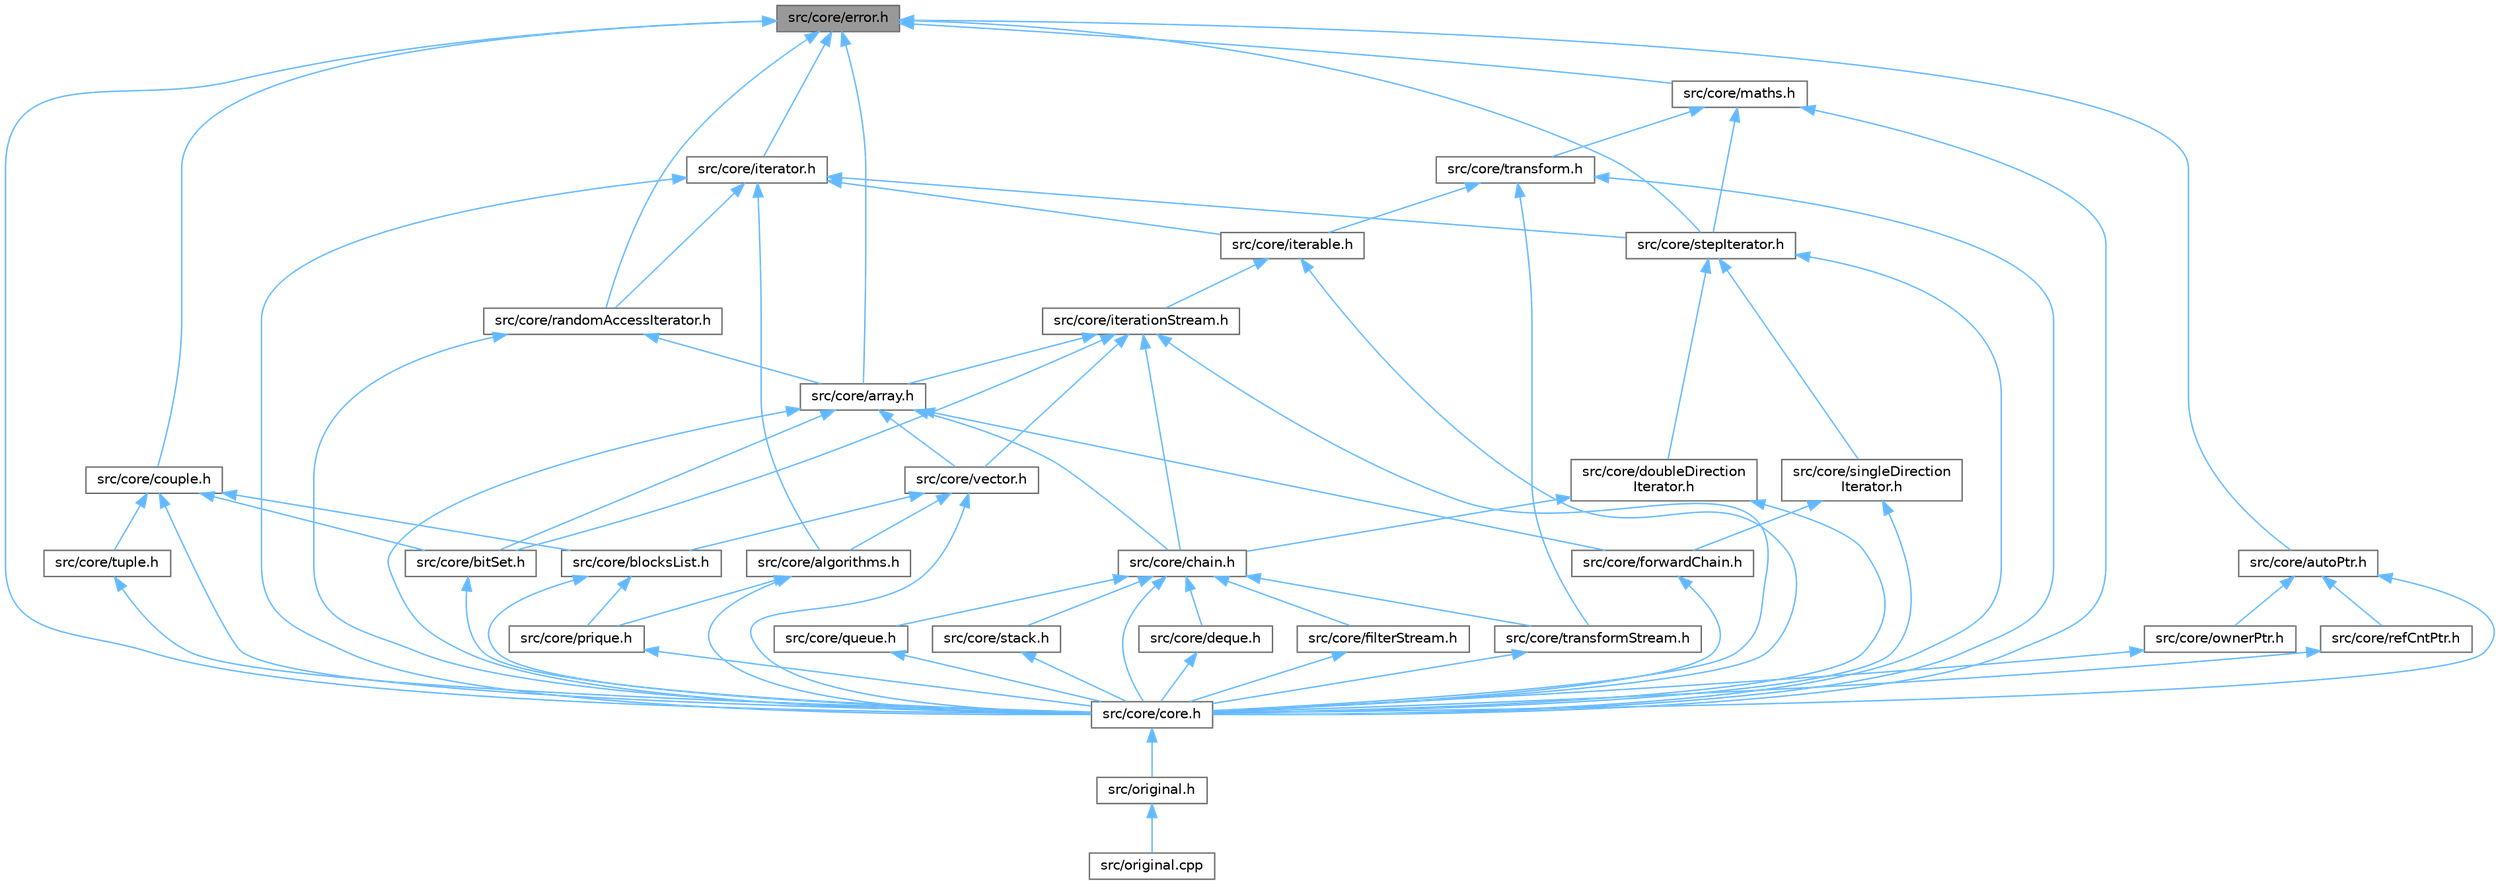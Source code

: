 digraph "src/core/error.h"
{
 // LATEX_PDF_SIZE
  bgcolor="transparent";
  edge [fontname=Helvetica,fontsize=10,labelfontname=Helvetica,labelfontsize=10];
  node [fontname=Helvetica,fontsize=10,shape=box,height=0.2,width=0.4];
  Node1 [id="Node000001",label="src/core/error.h",height=0.2,width=0.4,color="gray40", fillcolor="grey60", style="filled", fontcolor="black",tooltip="Custom exception classes and callback validation utilities."];
  Node1 -> Node2 [id="edge1_Node000001_Node000002",dir="back",color="steelblue1",style="solid",tooltip=" "];
  Node2 [id="Node000002",label="src/core/array.h",height=0.2,width=0.4,color="grey40", fillcolor="white", style="filled",URL="$array_8h.html",tooltip="Provides the array class for a fixed-size container with random access."];
  Node2 -> Node3 [id="edge2_Node000002_Node000003",dir="back",color="steelblue1",style="solid",tooltip=" "];
  Node3 [id="Node000003",label="src/core/bitSet.h",height=0.2,width=0.4,color="grey40", fillcolor="white", style="filled",URL="$bit_set_8h.html",tooltip="BitSet class declaration."];
  Node3 -> Node4 [id="edge3_Node000003_Node000004",dir="back",color="steelblue1",style="solid",tooltip=" "];
  Node4 [id="Node000004",label="src/core/core.h",height=0.2,width=0.4,color="grey40", fillcolor="white", style="filled",URL="$core_8h.html",tooltip="Core module header file."];
  Node4 -> Node5 [id="edge4_Node000004_Node000005",dir="back",color="steelblue1",style="solid",tooltip=" "];
  Node5 [id="Node000005",label="src/original.h",height=0.2,width=0.4,color="grey40", fillcolor="white", style="filled",URL="$original_8h.html",tooltip="Main header file for Original."];
  Node5 -> Node6 [id="edge5_Node000005_Node000006",dir="back",color="steelblue1",style="solid",tooltip=" "];
  Node6 [id="Node000006",label="src/original.cpp",height=0.2,width=0.4,color="grey40", fillcolor="white", style="filled",URL="$original_8cpp.html",tooltip="Original Library main file."];
  Node2 -> Node7 [id="edge6_Node000002_Node000007",dir="back",color="steelblue1",style="solid",tooltip=" "];
  Node7 [id="Node000007",label="src/core/chain.h",height=0.2,width=0.4,color="grey40", fillcolor="white", style="filled",URL="$chain_8h.html",tooltip="Non-cyclic doubly linked list implementation."];
  Node7 -> Node4 [id="edge7_Node000007_Node000004",dir="back",color="steelblue1",style="solid",tooltip=" "];
  Node7 -> Node8 [id="edge8_Node000007_Node000008",dir="back",color="steelblue1",style="solid",tooltip=" "];
  Node8 [id="Node000008",label="src/core/deque.h",height=0.2,width=0.4,color="grey40", fillcolor="white", style="filled",URL="$deque_8h.html",tooltip="Double-ended queue (deque) container adapter implementation."];
  Node8 -> Node4 [id="edge9_Node000008_Node000004",dir="back",color="steelblue1",style="solid",tooltip=" "];
  Node7 -> Node9 [id="edge10_Node000007_Node000009",dir="back",color="steelblue1",style="solid",tooltip=" "];
  Node9 [id="Node000009",label="src/core/filterStream.h",height=0.2,width=0.4,color="grey40", fillcolor="white", style="filled",URL="$filter_stream_8h.html",tooltip="Composite filter operations with logical chaining."];
  Node9 -> Node4 [id="edge11_Node000009_Node000004",dir="back",color="steelblue1",style="solid",tooltip=" "];
  Node7 -> Node10 [id="edge12_Node000007_Node000010",dir="back",color="steelblue1",style="solid",tooltip=" "];
  Node10 [id="Node000010",label="src/core/queue.h",height=0.2,width=0.4,color="grey40", fillcolor="white", style="filled",URL="$queue_8h.html",tooltip="Queue container adapter implementation."];
  Node10 -> Node4 [id="edge13_Node000010_Node000004",dir="back",color="steelblue1",style="solid",tooltip=" "];
  Node7 -> Node11 [id="edge14_Node000007_Node000011",dir="back",color="steelblue1",style="solid",tooltip=" "];
  Node11 [id="Node000011",label="src/core/stack.h",height=0.2,width=0.4,color="grey40", fillcolor="white", style="filled",URL="$stack_8h.html",tooltip="Stack container adapter implementation."];
  Node11 -> Node4 [id="edge15_Node000011_Node000004",dir="back",color="steelblue1",style="solid",tooltip=" "];
  Node7 -> Node12 [id="edge16_Node000007_Node000012",dir="back",color="steelblue1",style="solid",tooltip=" "];
  Node12 [id="Node000012",label="src/core/transformStream.h",height=0.2,width=0.4,color="grey40", fillcolor="white", style="filled",URL="$transform_stream_8h.html",tooltip="Transform pipeline composition and execution."];
  Node12 -> Node4 [id="edge17_Node000012_Node000004",dir="back",color="steelblue1",style="solid",tooltip=" "];
  Node2 -> Node4 [id="edge18_Node000002_Node000004",dir="back",color="steelblue1",style="solid",tooltip=" "];
  Node2 -> Node13 [id="edge19_Node000002_Node000013",dir="back",color="steelblue1",style="solid",tooltip=" "];
  Node13 [id="Node000013",label="src/core/forwardChain.h",height=0.2,width=0.4,color="grey40", fillcolor="white", style="filled",URL="$forward_chain_8h.html",tooltip="Non-cyclic singly linked list implementation."];
  Node13 -> Node4 [id="edge20_Node000013_Node000004",dir="back",color="steelblue1",style="solid",tooltip=" "];
  Node2 -> Node14 [id="edge21_Node000002_Node000014",dir="back",color="steelblue1",style="solid",tooltip=" "];
  Node14 [id="Node000014",label="src/core/vector.h",height=0.2,width=0.4,color="grey40", fillcolor="white", style="filled",URL="$vector_8h.html",tooltip="Dynamic array container with automatic resizing."];
  Node14 -> Node15 [id="edge22_Node000014_Node000015",dir="back",color="steelblue1",style="solid",tooltip=" "];
  Node15 [id="Node000015",label="src/core/algorithms.h",height=0.2,width=0.4,color="grey40", fillcolor="white", style="filled",URL="$algorithms_8h.html",tooltip="Standard algorithm implementations for iterator-based containers."];
  Node15 -> Node4 [id="edge23_Node000015_Node000004",dir="back",color="steelblue1",style="solid",tooltip=" "];
  Node15 -> Node16 [id="edge24_Node000015_Node000016",dir="back",color="steelblue1",style="solid",tooltip=" "];
  Node16 [id="Node000016",label="src/core/prique.h",height=0.2,width=0.4,color="grey40", fillcolor="white", style="filled",URL="$prique_8h.html",tooltip="Priority queue container implementation."];
  Node16 -> Node4 [id="edge25_Node000016_Node000004",dir="back",color="steelblue1",style="solid",tooltip=" "];
  Node14 -> Node17 [id="edge26_Node000014_Node000017",dir="back",color="steelblue1",style="solid",tooltip=" "];
  Node17 [id="Node000017",label="src/core/blocksList.h",height=0.2,width=0.4,color="grey40", fillcolor="white", style="filled",URL="$blocks_list_8h.html",tooltip="A block-based list implementation."];
  Node17 -> Node4 [id="edge27_Node000017_Node000004",dir="back",color="steelblue1",style="solid",tooltip=" "];
  Node17 -> Node16 [id="edge28_Node000017_Node000016",dir="back",color="steelblue1",style="solid",tooltip=" "];
  Node14 -> Node4 [id="edge29_Node000014_Node000004",dir="back",color="steelblue1",style="solid",tooltip=" "];
  Node1 -> Node18 [id="edge30_Node000001_Node000018",dir="back",color="steelblue1",style="solid",tooltip=" "];
  Node18 [id="Node000018",label="src/core/autoPtr.h",height=0.2,width=0.4,color="grey40", fillcolor="white", style="filled",URL="$auto_ptr_8h.html",tooltip="Base class for reference-counted smart pointers."];
  Node18 -> Node4 [id="edge31_Node000018_Node000004",dir="back",color="steelblue1",style="solid",tooltip=" "];
  Node18 -> Node19 [id="edge32_Node000018_Node000019",dir="back",color="steelblue1",style="solid",tooltip=" "];
  Node19 [id="Node000019",label="src/core/ownerPtr.h",height=0.2,width=0.4,color="grey40", fillcolor="white", style="filled",URL="$owner_ptr_8h.html",tooltip="Exclusive-ownership smart pointer implementation."];
  Node19 -> Node4 [id="edge33_Node000019_Node000004",dir="back",color="steelblue1",style="solid",tooltip=" "];
  Node18 -> Node20 [id="edge34_Node000018_Node000020",dir="back",color="steelblue1",style="solid",tooltip=" "];
  Node20 [id="Node000020",label="src/core/refCntPtr.h",height=0.2,width=0.4,color="grey40", fillcolor="white", style="filled",URL="$ref_cnt_ptr_8h.html",tooltip="Reference-counted smart pointer hierarchy."];
  Node20 -> Node4 [id="edge35_Node000020_Node000004",dir="back",color="steelblue1",style="solid",tooltip=" "];
  Node1 -> Node4 [id="edge36_Node000001_Node000004",dir="back",color="steelblue1",style="solid",tooltip=" "];
  Node1 -> Node21 [id="edge37_Node000001_Node000021",dir="back",color="steelblue1",style="solid",tooltip=" "];
  Node21 [id="Node000021",label="src/core/couple.h",height=0.2,width=0.4,color="grey40", fillcolor="white", style="filled",URL="$couple_8h.html",tooltip="Generic pair container implementation."];
  Node21 -> Node3 [id="edge38_Node000021_Node000003",dir="back",color="steelblue1",style="solid",tooltip=" "];
  Node21 -> Node17 [id="edge39_Node000021_Node000017",dir="back",color="steelblue1",style="solid",tooltip=" "];
  Node21 -> Node4 [id="edge40_Node000021_Node000004",dir="back",color="steelblue1",style="solid",tooltip=" "];
  Node21 -> Node22 [id="edge41_Node000021_Node000022",dir="back",color="steelblue1",style="solid",tooltip=" "];
  Node22 [id="Node000022",label="src/core/tuple.h",height=0.2,width=0.4,color="grey40", fillcolor="white", style="filled",URL="$tuple_8h.html",tooltip="Heterogeneous tuple container implementation."];
  Node22 -> Node4 [id="edge42_Node000022_Node000004",dir="back",color="steelblue1",style="solid",tooltip=" "];
  Node1 -> Node23 [id="edge43_Node000001_Node000023",dir="back",color="steelblue1",style="solid",tooltip=" "];
  Node23 [id="Node000023",label="src/core/iterator.h",height=0.2,width=0.4,color="grey40", fillcolor="white", style="filled",URL="$iterator_8h.html",tooltip="Defines the iterator class for traversing and manipulating container elements."];
  Node23 -> Node15 [id="edge44_Node000023_Node000015",dir="back",color="steelblue1",style="solid",tooltip=" "];
  Node23 -> Node4 [id="edge45_Node000023_Node000004",dir="back",color="steelblue1",style="solid",tooltip=" "];
  Node23 -> Node24 [id="edge46_Node000023_Node000024",dir="back",color="steelblue1",style="solid",tooltip=" "];
  Node24 [id="Node000024",label="src/core/iterable.h",height=0.2,width=0.4,color="grey40", fillcolor="white", style="filled",URL="$iterable_8h.html",tooltip="Base interface for iterable container types."];
  Node24 -> Node4 [id="edge47_Node000024_Node000004",dir="back",color="steelblue1",style="solid",tooltip=" "];
  Node24 -> Node25 [id="edge48_Node000024_Node000025",dir="back",color="steelblue1",style="solid",tooltip=" "];
  Node25 [id="Node000025",label="src/core/iterationStream.h",height=0.2,width=0.4,color="grey40", fillcolor="white", style="filled",URL="$iteration_stream_8h.html",tooltip="Provides functionality for an iteration stream."];
  Node25 -> Node2 [id="edge49_Node000025_Node000002",dir="back",color="steelblue1",style="solid",tooltip=" "];
  Node25 -> Node3 [id="edge50_Node000025_Node000003",dir="back",color="steelblue1",style="solid",tooltip=" "];
  Node25 -> Node7 [id="edge51_Node000025_Node000007",dir="back",color="steelblue1",style="solid",tooltip=" "];
  Node25 -> Node4 [id="edge52_Node000025_Node000004",dir="back",color="steelblue1",style="solid",tooltip=" "];
  Node25 -> Node14 [id="edge53_Node000025_Node000014",dir="back",color="steelblue1",style="solid",tooltip=" "];
  Node23 -> Node26 [id="edge54_Node000023_Node000026",dir="back",color="steelblue1",style="solid",tooltip=" "];
  Node26 [id="Node000026",label="src/core/randomAccessIterator.h",height=0.2,width=0.4,color="grey40", fillcolor="white", style="filled",URL="$random_access_iterator_8h.html",tooltip="Base class for random-access iterators."];
  Node26 -> Node2 [id="edge55_Node000026_Node000002",dir="back",color="steelblue1",style="solid",tooltip=" "];
  Node26 -> Node4 [id="edge56_Node000026_Node000004",dir="back",color="steelblue1",style="solid",tooltip=" "];
  Node23 -> Node27 [id="edge57_Node000023_Node000027",dir="back",color="steelblue1",style="solid",tooltip=" "];
  Node27 [id="Node000027",label="src/core/stepIterator.h",height=0.2,width=0.4,color="grey40", fillcolor="white", style="filled",URL="$step_iterator_8h.html",tooltip="Step iterator base class for single-step iterators."];
  Node27 -> Node4 [id="edge58_Node000027_Node000004",dir="back",color="steelblue1",style="solid",tooltip=" "];
  Node27 -> Node28 [id="edge59_Node000027_Node000028",dir="back",color="steelblue1",style="solid",tooltip=" "];
  Node28 [id="Node000028",label="src/core/doubleDirection\lIterator.h",height=0.2,width=0.4,color="grey40", fillcolor="white", style="filled",URL="$double_direction_iterator_8h.html",tooltip="Double-direction iterator base class."];
  Node28 -> Node7 [id="edge60_Node000028_Node000007",dir="back",color="steelblue1",style="solid",tooltip=" "];
  Node28 -> Node4 [id="edge61_Node000028_Node000004",dir="back",color="steelblue1",style="solid",tooltip=" "];
  Node27 -> Node29 [id="edge62_Node000027_Node000029",dir="back",color="steelblue1",style="solid",tooltip=" "];
  Node29 [id="Node000029",label="src/core/singleDirection\lIterator.h",height=0.2,width=0.4,color="grey40", fillcolor="white", style="filled",URL="$single_direction_iterator_8h.html",tooltip="Single-direction iterator base class."];
  Node29 -> Node4 [id="edge63_Node000029_Node000004",dir="back",color="steelblue1",style="solid",tooltip=" "];
  Node29 -> Node13 [id="edge64_Node000029_Node000013",dir="back",color="steelblue1",style="solid",tooltip=" "];
  Node1 -> Node30 [id="edge65_Node000001_Node000030",dir="back",color="steelblue1",style="solid",tooltip=" "];
  Node30 [id="Node000030",label="src/core/maths.h",height=0.2,width=0.4,color="grey40", fillcolor="white", style="filled",URL="$maths_8h.html",tooltip="Mathematical utilities and constants."];
  Node30 -> Node4 [id="edge66_Node000030_Node000004",dir="back",color="steelblue1",style="solid",tooltip=" "];
  Node30 -> Node27 [id="edge67_Node000030_Node000027",dir="back",color="steelblue1",style="solid",tooltip=" "];
  Node30 -> Node31 [id="edge68_Node000030_Node000031",dir="back",color="steelblue1",style="solid",tooltip=" "];
  Node31 [id="Node000031",label="src/core/transform.h",height=0.2,width=0.4,color="grey40", fillcolor="white", style="filled",URL="$transform_8h.html",tooltip="Transformation classes for various operations on elements."];
  Node31 -> Node4 [id="edge69_Node000031_Node000004",dir="back",color="steelblue1",style="solid",tooltip=" "];
  Node31 -> Node24 [id="edge70_Node000031_Node000024",dir="back",color="steelblue1",style="solid",tooltip=" "];
  Node31 -> Node12 [id="edge71_Node000031_Node000012",dir="back",color="steelblue1",style="solid",tooltip=" "];
  Node1 -> Node26 [id="edge72_Node000001_Node000026",dir="back",color="steelblue1",style="solid",tooltip=" "];
  Node1 -> Node27 [id="edge73_Node000001_Node000027",dir="back",color="steelblue1",style="solid",tooltip=" "];
}
